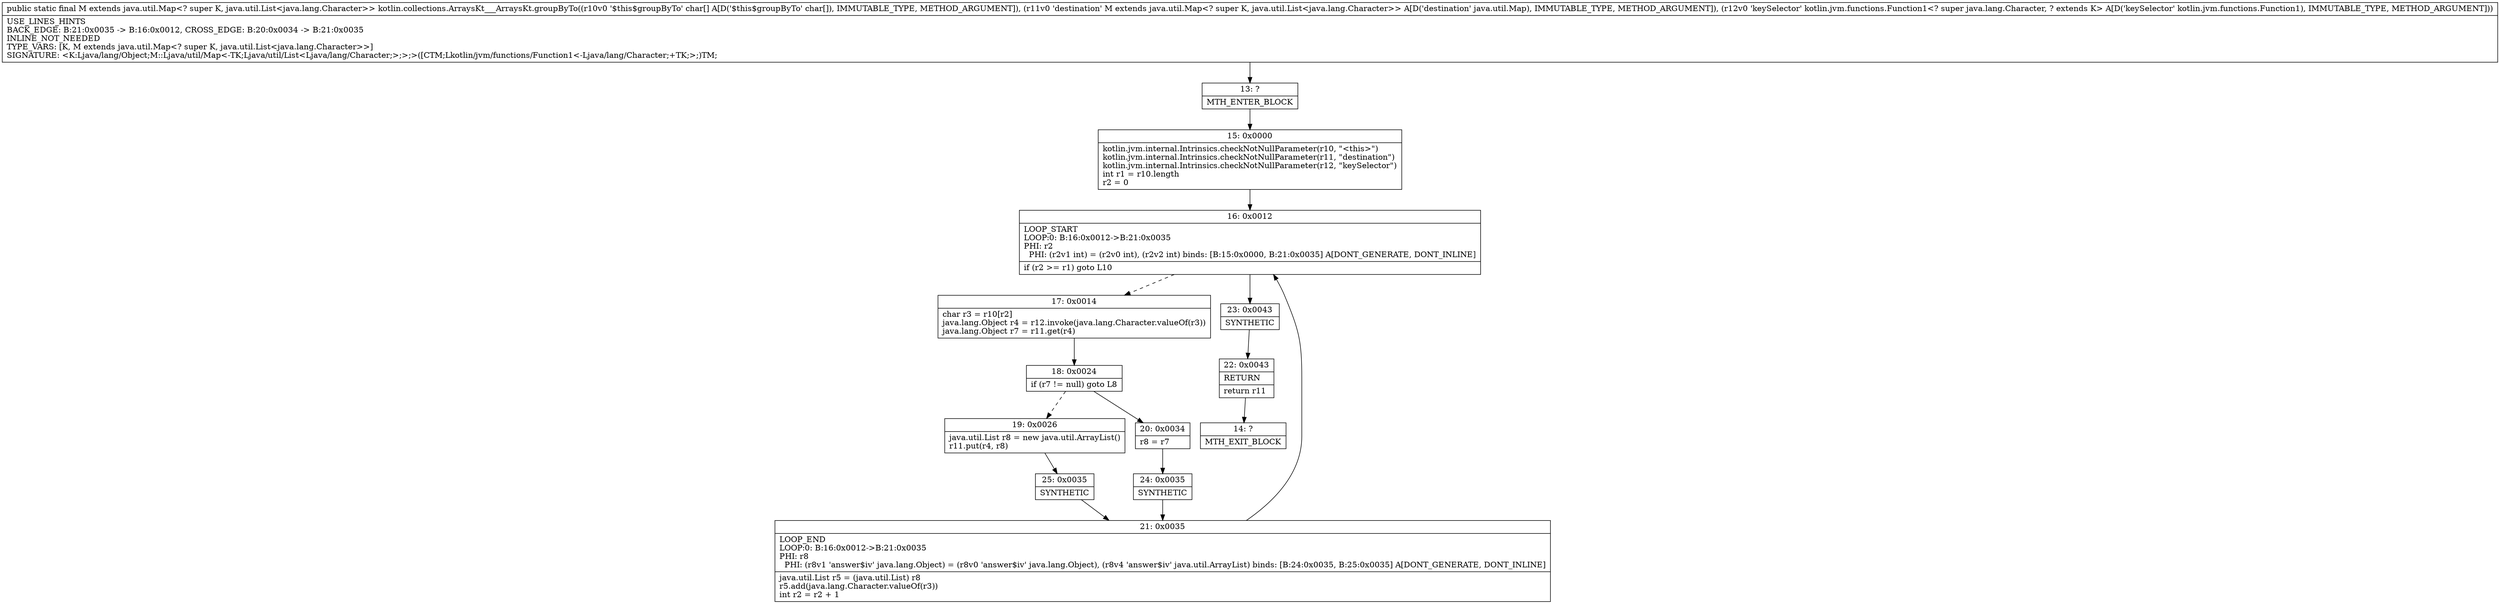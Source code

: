 digraph "CFG forkotlin.collections.ArraysKt___ArraysKt.groupByTo([CLjava\/util\/Map;Lkotlin\/jvm\/functions\/Function1;)Ljava\/util\/Map;" {
Node_13 [shape=record,label="{13\:\ ?|MTH_ENTER_BLOCK\l}"];
Node_15 [shape=record,label="{15\:\ 0x0000|kotlin.jvm.internal.Intrinsics.checkNotNullParameter(r10, \"\<this\>\")\lkotlin.jvm.internal.Intrinsics.checkNotNullParameter(r11, \"destination\")\lkotlin.jvm.internal.Intrinsics.checkNotNullParameter(r12, \"keySelector\")\lint r1 = r10.length\lr2 = 0\l}"];
Node_16 [shape=record,label="{16\:\ 0x0012|LOOP_START\lLOOP:0: B:16:0x0012\-\>B:21:0x0035\lPHI: r2 \l  PHI: (r2v1 int) = (r2v0 int), (r2v2 int) binds: [B:15:0x0000, B:21:0x0035] A[DONT_GENERATE, DONT_INLINE]\l|if (r2 \>= r1) goto L10\l}"];
Node_17 [shape=record,label="{17\:\ 0x0014|char r3 = r10[r2]\ljava.lang.Object r4 = r12.invoke(java.lang.Character.valueOf(r3))\ljava.lang.Object r7 = r11.get(r4)\l}"];
Node_18 [shape=record,label="{18\:\ 0x0024|if (r7 != null) goto L8\l}"];
Node_19 [shape=record,label="{19\:\ 0x0026|java.util.List r8 = new java.util.ArrayList()\lr11.put(r4, r8)\l}"];
Node_25 [shape=record,label="{25\:\ 0x0035|SYNTHETIC\l}"];
Node_21 [shape=record,label="{21\:\ 0x0035|LOOP_END\lLOOP:0: B:16:0x0012\-\>B:21:0x0035\lPHI: r8 \l  PHI: (r8v1 'answer$iv' java.lang.Object) = (r8v0 'answer$iv' java.lang.Object), (r8v4 'answer$iv' java.util.ArrayList) binds: [B:24:0x0035, B:25:0x0035] A[DONT_GENERATE, DONT_INLINE]\l|java.util.List r5 = (java.util.List) r8\lr5.add(java.lang.Character.valueOf(r3))\lint r2 = r2 + 1\l}"];
Node_20 [shape=record,label="{20\:\ 0x0034|r8 = r7\l}"];
Node_24 [shape=record,label="{24\:\ 0x0035|SYNTHETIC\l}"];
Node_23 [shape=record,label="{23\:\ 0x0043|SYNTHETIC\l}"];
Node_22 [shape=record,label="{22\:\ 0x0043|RETURN\l|return r11\l}"];
Node_14 [shape=record,label="{14\:\ ?|MTH_EXIT_BLOCK\l}"];
MethodNode[shape=record,label="{public static final M extends java.util.Map\<? super K, java.util.List\<java.lang.Character\>\> kotlin.collections.ArraysKt___ArraysKt.groupByTo((r10v0 '$this$groupByTo' char[] A[D('$this$groupByTo' char[]), IMMUTABLE_TYPE, METHOD_ARGUMENT]), (r11v0 'destination' M extends java.util.Map\<? super K, java.util.List\<java.lang.Character\>\> A[D('destination' java.util.Map), IMMUTABLE_TYPE, METHOD_ARGUMENT]), (r12v0 'keySelector' kotlin.jvm.functions.Function1\<? super java.lang.Character, ? extends K\> A[D('keySelector' kotlin.jvm.functions.Function1), IMMUTABLE_TYPE, METHOD_ARGUMENT]))  | USE_LINES_HINTS\lBACK_EDGE: B:21:0x0035 \-\> B:16:0x0012, CROSS_EDGE: B:20:0x0034 \-\> B:21:0x0035\lINLINE_NOT_NEEDED\lTYPE_VARS: [K, M extends java.util.Map\<? super K, java.util.List\<java.lang.Character\>\>]\lSIGNATURE: \<K:Ljava\/lang\/Object;M::Ljava\/util\/Map\<\-TK;Ljava\/util\/List\<Ljava\/lang\/Character;\>;\>;\>([CTM;Lkotlin\/jvm\/functions\/Function1\<\-Ljava\/lang\/Character;+TK;\>;)TM;\l}"];
MethodNode -> Node_13;Node_13 -> Node_15;
Node_15 -> Node_16;
Node_16 -> Node_17[style=dashed];
Node_16 -> Node_23;
Node_17 -> Node_18;
Node_18 -> Node_19[style=dashed];
Node_18 -> Node_20;
Node_19 -> Node_25;
Node_25 -> Node_21;
Node_21 -> Node_16;
Node_20 -> Node_24;
Node_24 -> Node_21;
Node_23 -> Node_22;
Node_22 -> Node_14;
}

